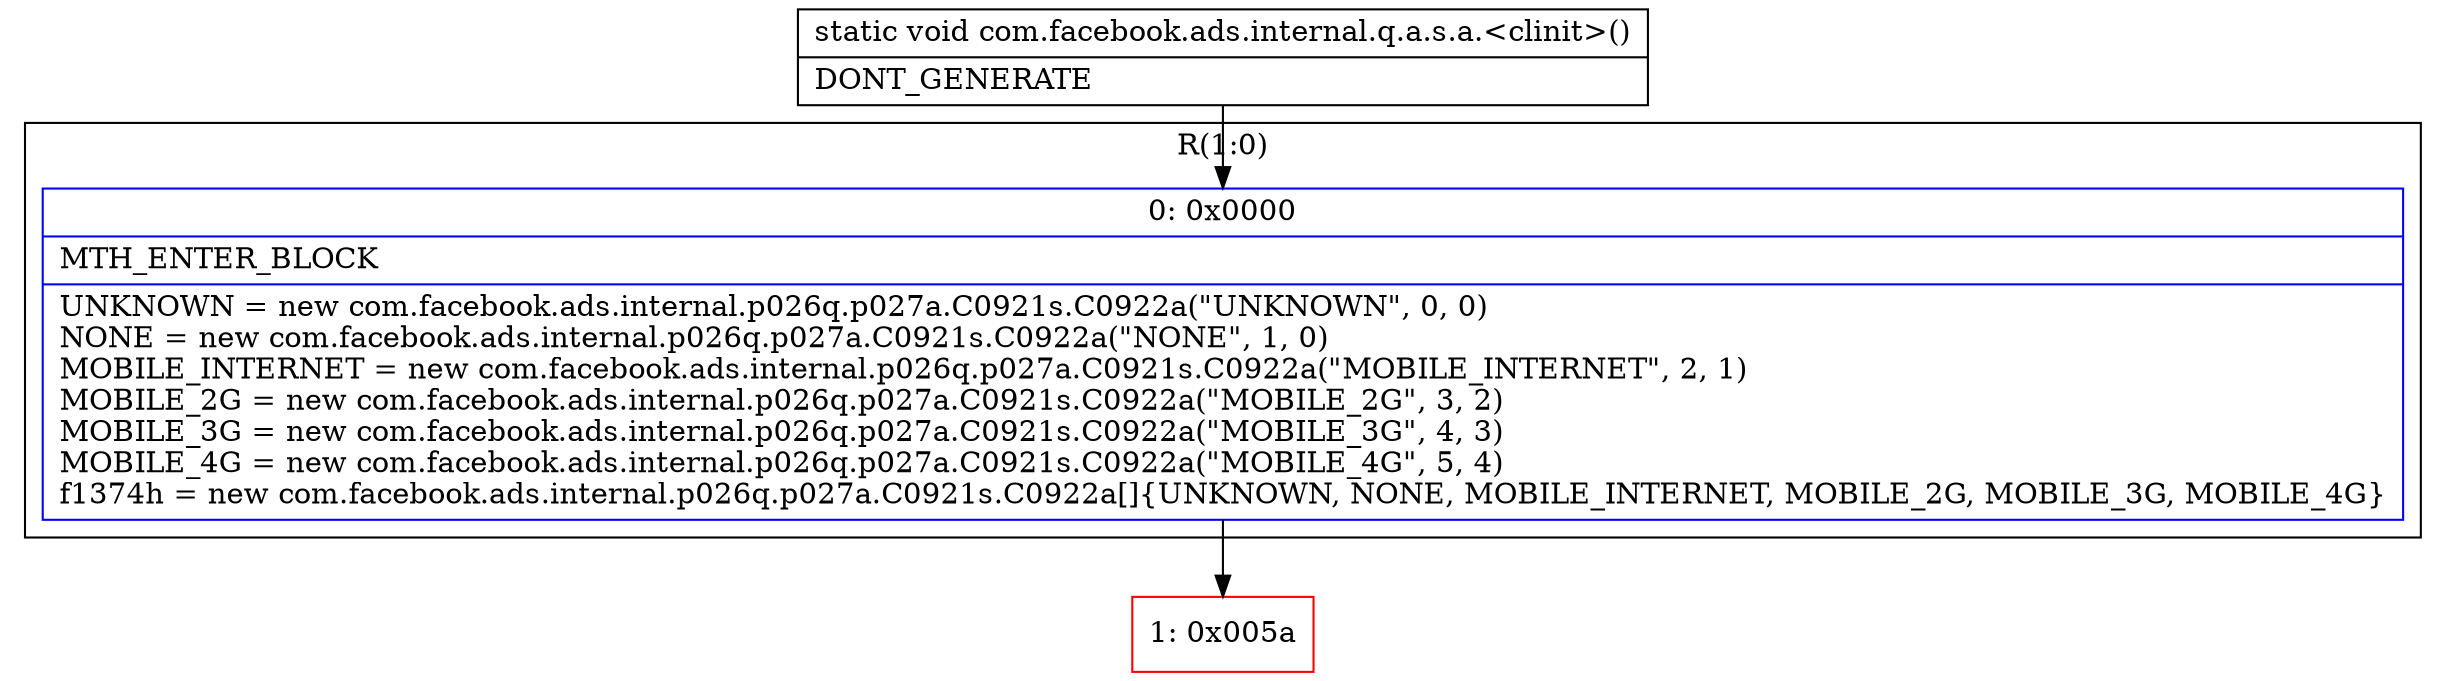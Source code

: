 digraph "CFG forcom.facebook.ads.internal.q.a.s.a.\<clinit\>()V" {
subgraph cluster_Region_837872394 {
label = "R(1:0)";
node [shape=record,color=blue];
Node_0 [shape=record,label="{0\:\ 0x0000|MTH_ENTER_BLOCK\l|UNKNOWN = new com.facebook.ads.internal.p026q.p027a.C0921s.C0922a(\"UNKNOWN\", 0, 0)\lNONE = new com.facebook.ads.internal.p026q.p027a.C0921s.C0922a(\"NONE\", 1, 0)\lMOBILE_INTERNET = new com.facebook.ads.internal.p026q.p027a.C0921s.C0922a(\"MOBILE_INTERNET\", 2, 1)\lMOBILE_2G = new com.facebook.ads.internal.p026q.p027a.C0921s.C0922a(\"MOBILE_2G\", 3, 2)\lMOBILE_3G = new com.facebook.ads.internal.p026q.p027a.C0921s.C0922a(\"MOBILE_3G\", 4, 3)\lMOBILE_4G = new com.facebook.ads.internal.p026q.p027a.C0921s.C0922a(\"MOBILE_4G\", 5, 4)\lf1374h = new com.facebook.ads.internal.p026q.p027a.C0921s.C0922a[]\{UNKNOWN, NONE, MOBILE_INTERNET, MOBILE_2G, MOBILE_3G, MOBILE_4G\}\l}"];
}
Node_1 [shape=record,color=red,label="{1\:\ 0x005a}"];
MethodNode[shape=record,label="{static void com.facebook.ads.internal.q.a.s.a.\<clinit\>()  | DONT_GENERATE\l}"];
MethodNode -> Node_0;
Node_0 -> Node_1;
}

